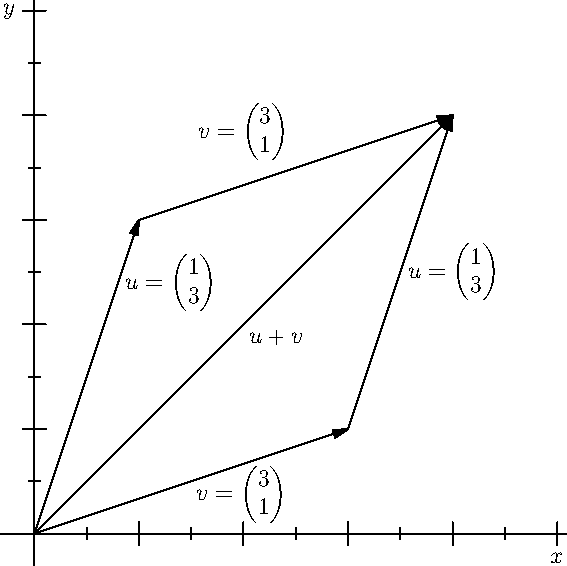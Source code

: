 size(10cm);
import graph;
usepackage("amsmath");

xlimits(0,5);
ylimits(0,5);

xaxis("$x$",Ticks("%"));
yaxis("$y$",Ticks("%"));

draw((0,0)--(1,3),Arrow); 
draw((1,3)--(4,4),Arrow); 
draw((0,0)--(4,4),Arrow);
draw((0,0)--(3,1),Arrow);
draw((3,1)--(4,4),Arrow);

label("$u = \begin{pmatrix} 1 \\ 3 \end{pmatrix}$",(0.8,2.4),E);
label("$v = \begin{pmatrix} 3 \\ 1 \end{pmatrix}$",(2,3.5),N);
label("$u = \begin{pmatrix} 1 \\ 3 \end{pmatrix}$",(3.5,2.5),E);
label("$v = \begin{pmatrix} 3 \\ 1 \end{pmatrix}$",(1.5,0.7),SE);
label("$u+v$",(2,2),SE);

